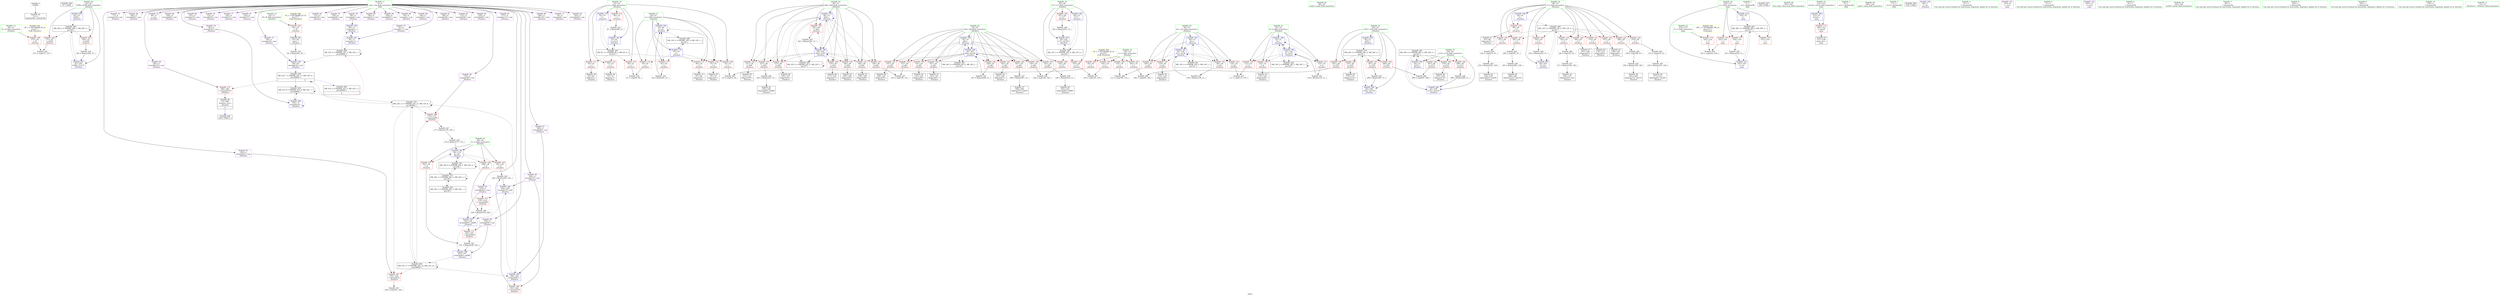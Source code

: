 digraph "SVFG" {
	label="SVFG";

	Node0x565051ecd040 [shape=record,color=grey,label="{NodeID: 0\nNullPtr}"];
	Node0x565051ecd040 -> Node0x565051ef0d70[style=solid];
	Node0x565051f28b90 [shape=record,color=black,label="{NodeID: 346\n47 = PHI()\n}"];
	Node0x565051f01f10 [shape=record,color=grey,label="{NodeID: 263\n273 = cmp(271, 272, )\n}"];
	Node0x565051efa380 [shape=record,color=blue,label="{NodeID: 180\n69\<--71\narrayidx6\<--\n_Z5solvev\n}"];
	Node0x565051efa380 -> Node0x565051efa450[style=dashed];
	Node0x565051ef18d0 [shape=record,color=purple,label="{NodeID: 97\n277\<--4\narrayidx117\<--cup\n_Z5solvev\n}"];
	Node0x565051ed0b60 [shape=record,color=green,label="{NodeID: 14\n18\<--19\nL\<--L_field_insensitive\n_Z5solvev\n}"];
	Node0x565051ed0b60 -> Node0x565051ef1e80[style=solid];
	Node0x565051ed0b60 -> Node0x565051ef1f50[style=solid];
	Node0x565051ed0b60 -> Node0x565051ef2020[style=solid];
	Node0x565051ed0b60 -> Node0x565051ef20f0[style=solid];
	Node0x565051ef50c0 [shape=record,color=blue,label="{NodeID: 194\n38\<--178\nd\<--div\n_Z5solvev\n}"];
	Node0x565051ef50c0 -> Node0x565051ef8f30[style=dashed];
	Node0x565051ef50c0 -> Node0x565051ef9000[style=dashed];
	Node0x565051ef50c0 -> Node0x565051ef90d0[style=dashed];
	Node0x565051ef50c0 -> Node0x565051f14da0[style=dashed];
	Node0x565051ef2430 [shape=record,color=red,label="{NodeID: 111\n63\<--22\n\<--i\n_Z5solvev\n}"];
	Node0x565051ef2430 -> Node0x565051ef0e40[style=solid];
	Node0x565051ef07c0 [shape=record,color=green,label="{NodeID: 28\n48\<--49\nscanf\<--scanf_field_insensitive\n}"];
	Node0x565051f12fa0 [shape=record,color=black,label="{NodeID: 291\nMR_16V_2 = PHI(MR_16V_4, MR_16V_1, )\npts\{31 \}\n}"];
	Node0x565051f12fa0 -> Node0x565051efa930[style=dashed];
	Node0x565051ef5c20 [shape=record,color=blue,label="{NodeID: 208\n40\<--298\ni105\<--inc130\n_Z5solvev\n}"];
	Node0x565051ef5c20 -> Node0x565051f0c2a0[style=dashed];
	Node0x565051ef76d0 [shape=record,color=red,label="{NodeID: 125\n231\<--26\n\<--f\n_Z5solvev\n}"];
	Node0x565051ef76d0 -> Node0x565051f02090[style=solid];
	Node0x565051ef1320 [shape=record,color=black,label="{NodeID: 42\n120\<--119\nidxprom28\<--\n_Z5solvev\n}"];
	Node0x565051f17bc0 [shape=record,color=yellow,style=double,label="{NodeID: 305\n36V_1 = ENCHI(MR_36V_0)\npts\{315 \}\nFun[main]}"];
	Node0x565051f17bc0 -> Node0x565051ef9ea0[style=dashed];
	Node0x565051ef8230 [shape=record,color=red,label="{NodeID: 139\n151\<--34\n\<--j40\n_Z5solvev\n}"];
	Node0x565051ef8230 -> Node0x565051f02510[style=solid];
	Node0x565051ef2ea0 [shape=record,color=black,label="{NodeID: 56\n201\<--200\nidxprom73\<--lnot72\n_Z5solvev\n}"];
	Node0x565051efe680 [shape=record,color=grey,label="{NodeID: 236\n178 = Binary(177, 179, )\n}"];
	Node0x565051efe680 -> Node0x565051ef50c0[style=solid];
	Node0x565051ef8d90 [shape=record,color=red,label="{NodeID: 153\n227\<--36\n\<--k44\n_Z5solvev\n}"];
	Node0x565051ef8d90 -> Node0x565051ef69f0[style=solid];
	Node0x565051ef3a00 [shape=record,color=purple,label="{NodeID: 70\n69\<--4\narrayidx6\<--cup\n_Z5solvev\n}"];
	Node0x565051ef3a00 -> Node0x565051efa380[style=solid];
	Node0x565051f00b90 [shape=record,color=grey,label="{NodeID: 250\n216 = Binary(215, 128, )\n}"];
	Node0x565051f00b90 -> Node0x565051ef3110[style=solid];
	Node0x565051ef98f0 [shape=record,color=red,label="{NodeID: 167\n163\<--162\n\<--arrayidx53\n_Z5solvev\n}"];
	Node0x565051ef98f0 -> Node0x565051f01010[style=solid];
	Node0x565051ef4560 [shape=record,color=purple,label="{NodeID: 84\n175\<--4\narrayidx60\<--cup\n_Z5solvev\n}"];
	Node0x565051ef4560 -> Node0x565051ef99c0[style=solid];
	Node0x565051ecd500 [shape=record,color=green,label="{NodeID: 1\n7\<--1\n.str\<--dummyObj\nGlob }"];
	Node0x565051f28c90 [shape=record,color=black,label="{NodeID: 347\n320 = PHI()\n}"];
	Node0x565051f02090 [shape=record,color=grey,label="{NodeID: 264\n232 = cmp(231, 91, )\n}"];
	Node0x565051f02090 -> Node0x565051ef66f0[style=solid];
	Node0x565051efa450 [shape=record,color=blue,label="{NodeID: 181\n78\<--71\narrayidx11\<--\n_Z5solvev\n}"];
	Node0x565051efa450 -> Node0x565051efa380[style=dashed];
	Node0x565051efa450 -> Node0x565051f120a0[style=dashed];
	Node0x565051ef19a0 [shape=record,color=purple,label="{NodeID: 98\n280\<--4\narrayidx119\<--cup\n_Z5solvev\n}"];
	Node0x565051ed0dc0 [shape=record,color=green,label="{NodeID: 15\n20\<--21\nN\<--N_field_insensitive\n_Z5solvev\n}"];
	Node0x565051ed0dc0 -> Node0x565051ef21c0[style=solid];
	Node0x565051ef5190 [shape=record,color=blue,label="{NodeID: 195\n189\<--165\narrayidx66\<--\n_Z5solvev\n}"];
	Node0x565051ef5190 -> Node0x565051ef9a90[style=dashed];
	Node0x565051ef5190 -> Node0x565051ef5260[style=dashed];
	Node0x565051ef2500 [shape=record,color=red,label="{NodeID: 112\n72\<--22\n\<--i\n_Z5solvev\n}"];
	Node0x565051ef2500 -> Node0x565051ef0fe0[style=solid];
	Node0x565051ef0890 [shape=record,color=green,label="{NodeID: 29\n302\<--303\nllvm.trap\<--llvm.trap_field_insensitive\n}"];
	Node0x565051f134a0 [shape=record,color=black,label="{NodeID: 292\nMR_18V_2 = PHI(MR_18V_3, MR_18V_1, )\npts\{33 \}\n}"];
	Node0x565051f134a0 -> Node0x565051efaa00[style=dashed];
	Node0x565051f134a0 -> Node0x565051f134a0[style=dashed];
	Node0x565051ef5cf0 [shape=record,color=blue,label="{NodeID: 209\n312\<--91\nretval\<--\nmain\n}"];
	Node0x565051ef5cf0 -> Node0x565051ef9dd0[style=dashed];
	Node0x565051ef77a0 [shape=record,color=red,label="{NodeID: 126\n254\<--26\n\<--f\n_Z5solvev\n}"];
	Node0x565051ef77a0 -> Node0x565051f00a10[style=solid];
	Node0x565051ef13f0 [shape=record,color=black,label="{NodeID: 43\n123\<--122\nidxprom30\<--\n_Z5solvev\n}"];
	Node0x565051ef8300 [shape=record,color=red,label="{NodeID: 140\n154\<--34\n\<--j40\n_Z5solvev\n}"];
	Node0x565051ef8300 -> Node0x565051ef1590[style=solid];
	Node0x565051ef2f70 [shape=record,color=black,label="{NodeID: 57\n209\<--208\nidxprom76\<--add75\n_Z5solvev\n}"];
	Node0x565051ef5f70 [shape=record,color=grey,label="{NodeID: 237\n139 = Binary(138, 51, )\n}"];
	Node0x565051ef5f70 -> Node0x565051efac70[style=solid];
	Node0x565051ef8e60 [shape=record,color=red,label="{NodeID: 154\n241\<--36\n\<--k44\n_Z5solvev\n}"];
	Node0x565051ef8e60 -> Node0x565051ef6870[style=solid];
	Node0x565051ef3ad0 [shape=record,color=purple,label="{NodeID: 71\n74\<--4\narrayidx8\<--cup\n_Z5solvev\n}"];
	Node0x565051f00d10 [shape=record,color=grey,label="{NodeID: 251\n127 = Binary(126, 128, )\n}"];
	Node0x565051f00d10 -> Node0x565051ef14c0[style=solid];
	Node0x565051ef99c0 [shape=record,color=red,label="{NodeID: 168\n176\<--175\n\<--arrayidx60\n_Z5solvev\n}"];
	Node0x565051ef99c0 -> Node0x565051ef6e70[style=solid];
	Node0x565051ef4630 [shape=record,color=purple,label="{NodeID: 85\n183\<--4\narrayidx62\<--cup\n_Z5solvev\n}"];
	Node0x565051ed19e0 [shape=record,color=green,label="{NodeID: 2\n9\<--1\n.str.1\<--dummyObj\nGlob }"];
	Node0x565051f28d90 [shape=record,color=black,label="{NodeID: 348\n328 = PHI(15, )\n}"];
	Node0x565051f02210 [shape=record,color=grey,label="{NodeID: 265\n215 = cmp(214, 91, )\n}"];
	Node0x565051f02210 -> Node0x565051f00b90[style=solid];
	Node0x565051efa520 [shape=record,color=blue,label="{NodeID: 182\n24\<--82\nj\<--inc\n_Z5solvev\n}"];
	Node0x565051efa520 -> Node0x565051ef26a0[style=dashed];
	Node0x565051efa520 -> Node0x565051ef2770[style=dashed];
	Node0x565051efa520 -> Node0x565051ef6f80[style=dashed];
	Node0x565051efa520 -> Node0x565051ef7050[style=dashed];
	Node0x565051efa520 -> Node0x565051efa520[style=dashed];
	Node0x565051efa520 -> Node0x565051f116a0[style=dashed];
	Node0x565051ef1a70 [shape=record,color=purple,label="{NodeID: 99\n285\<--4\narrayidx123\<--cup\n_Z5solvev\n}"];
	Node0x565051ef1a70 -> Node0x565051ef9d00[style=solid];
	Node0x565051ed0e90 [shape=record,color=green,label="{NodeID: 16\n22\<--23\ni\<--i_field_insensitive\n_Z5solvev\n}"];
	Node0x565051ed0e90 -> Node0x565051ef2290[style=solid];
	Node0x565051ed0e90 -> Node0x565051ef2360[style=solid];
	Node0x565051ed0e90 -> Node0x565051ef2430[style=solid];
	Node0x565051ed0e90 -> Node0x565051ef2500[style=solid];
	Node0x565051ed0e90 -> Node0x565051ef25d0[style=solid];
	Node0x565051ed0e90 -> Node0x565051efa1e0[style=solid];
	Node0x565051ed0e90 -> Node0x565051efa5f0[style=solid];
	Node0x565051ef5260 [shape=record,color=blue,label="{NodeID: 196\n202\<--204\narrayidx74\<--add\n_Z5solvev\n}"];
	Node0x565051ef5260 -> Node0x565051ef9b60[style=dashed];
	Node0x565051ef5260 -> Node0x565051ef5330[style=dashed];
	Node0x565051ef25d0 [shape=record,color=red,label="{NodeID: 113\n86\<--22\n\<--i\n_Z5solvev\n}"];
	Node0x565051ef25d0 -> Node0x565051efdf00[style=solid];
	Node0x565051ef0960 [shape=record,color=green,label="{NodeID: 30\n309\<--310\nmain\<--main_field_insensitive\n}"];
	Node0x565051f139a0 [shape=record,color=black,label="{NodeID: 293\nMR_20V_2 = PHI(MR_20V_4, MR_20V_1, )\npts\{35 \}\n}"];
	Node0x565051f139a0 -> Node0x565051ef4f20[style=dashed];
	Node0x565051ef5dc0 [shape=record,color=blue,label="{NodeID: 210\n316\<--51\ni\<--\nmain\n}"];
	Node0x565051ef5dc0 -> Node0x565051f15ca0[style=dashed];
	Node0x565051ef7870 [shape=record,color=red,label="{NodeID: 127\n281\<--26\n\<--f\n_Z5solvev\n}"];
	Node0x565051ef7870 -> Node0x565051f01d90[style=solid];
	Node0x565051ef14c0 [shape=record,color=black,label="{NodeID: 44\n129\<--127\nidxprom32\<--lnot\n_Z5solvev\n}"];
	Node0x565051ef83d0 [shape=record,color=red,label="{NodeID: 141\n167\<--34\n\<--j40\n_Z5solvev\n}"];
	Node0x565051ef83d0 -> Node0x565051ef2820[style=solid];
	Node0x565051ef3040 [shape=record,color=black,label="{NodeID: 58\n212\<--211\nidxprom78\<--\n_Z5solvev\n}"];
	Node0x565051ef60f0 [shape=record,color=grey,label="{NodeID: 238\n224 = Binary(223, 51, )\n}"];
	Node0x565051ef60f0 -> Node0x565051ef31e0[style=solid];
	Node0x565051ef8f30 [shape=record,color=red,label="{NodeID: 155\n191\<--38\n\<--d\n_Z5solvev\n}"];
	Node0x565051ef8f30 -> Node0x565051efdc00[style=solid];
	Node0x565051ef3ba0 [shape=record,color=purple,label="{NodeID: 72\n77\<--4\narrayidx10\<--cup\n_Z5solvev\n}"];
	Node0x565051f00e90 [shape=record,color=grey,label="{NodeID: 252\n134 = Binary(133, 51, )\n}"];
	Node0x565051f00e90 -> Node0x565051efaba0[style=solid];
	Node0x565051ef9a90 [shape=record,color=red,label="{NodeID: 169\n203\<--202\n\<--arrayidx74\n_Z5solvev\n}"];
	Node0x565051ef9a90 -> Node0x565051efdc00[style=solid];
	Node0x565051ef4700 [shape=record,color=purple,label="{NodeID: 86\n186\<--4\narrayidx64\<--cup\n_Z5solvev\n}"];
	Node0x565051ed1a70 [shape=record,color=green,label="{NodeID: 3\n11\<--1\n.str.2\<--dummyObj\nGlob }"];
	Node0x565051f293d0 [shape=record,color=black,label="{NodeID: 349\n330 = PHI()\n}"];
	Node0x565051f02390 [shape=record,color=grey,label="{NodeID: 266\n263 = cmp(261, 262, )\n}"];
	Node0x565051efa5f0 [shape=record,color=blue,label="{NodeID: 183\n22\<--87\ni\<--inc13\n_Z5solvev\n}"];
	Node0x565051efa5f0 -> Node0x565051f11ba0[style=dashed];
	Node0x565051ef1b40 [shape=record,color=purple,label="{NodeID: 100\n46\<--7\n\<--.str\n_Z5solvev\n}"];
	Node0x565051ed0f60 [shape=record,color=green,label="{NodeID: 17\n24\<--25\nj\<--j_field_insensitive\n_Z5solvev\n}"];
	Node0x565051ed0f60 -> Node0x565051ef26a0[style=solid];
	Node0x565051ed0f60 -> Node0x565051ef2770[style=solid];
	Node0x565051ed0f60 -> Node0x565051ef6f80[style=solid];
	Node0x565051ed0f60 -> Node0x565051ef7050[style=solid];
	Node0x565051ed0f60 -> Node0x565051efa2b0[style=solid];
	Node0x565051ed0f60 -> Node0x565051efa520[style=solid];
	Node0x565051f0f4a0 [shape=record,color=black,label="{NodeID: 280\nMR_28V_4 = PHI(MR_28V_5, MR_28V_3, )\npts\{43 \}\n}"];
	Node0x565051f0f4a0 -> Node0x565051ef94e0[style=dashed];
	Node0x565051f0f4a0 -> Node0x565051ef95b0[style=dashed];
	Node0x565051f0f4a0 -> Node0x565051ef5b50[style=dashed];
	Node0x565051f0f4a0 -> Node0x565051f0f4a0[style=dashed];
	Node0x565051ef5330 [shape=record,color=blue,label="{NodeID: 197\n218\<--220\narrayidx83\<--add84\n_Z5solvev\n}"];
	Node0x565051ef5330 -> Node0x565051ef9c30[style=dashed];
	Node0x565051ef5330 -> Node0x565051ef5400[style=dashed];
	Node0x565051ef26a0 [shape=record,color=red,label="{NodeID: 114\n59\<--24\n\<--j\n_Z5solvev\n}"];
	Node0x565051ef26a0 -> Node0x565051f01790[style=solid];
	Node0x565051ef0a30 [shape=record,color=green,label="{NodeID: 31\n312\<--313\nretval\<--retval_field_insensitive\nmain\n}"];
	Node0x565051ef0a30 -> Node0x565051ef9dd0[style=solid];
	Node0x565051ef0a30 -> Node0x565051ef5cf0[style=solid];
	Node0x565051f13ea0 [shape=record,color=black,label="{NodeID: 294\nMR_22V_2 = PHI(MR_22V_3, MR_22V_1, )\npts\{37 \}\n}"];
	Node0x565051f13ea0 -> Node0x565051ef4ff0[style=dashed];
	Node0x565051f13ea0 -> Node0x565051f13ea0[style=dashed];
	Node0x565051ef5e90 [shape=record,color=blue,label="{NodeID: 211\n316\<--335\ni\<--inc\nmain\n}"];
	Node0x565051ef5e90 -> Node0x565051f15ca0[style=dashed];
	Node0x565051ef7940 [shape=record,color=red,label="{NodeID: 128\n103\<--28\n\<--i17\n_Z5solvev\n}"];
	Node0x565051ef7940 -> Node0x565051f01610[style=solid];
	Node0x565051ef1590 [shape=record,color=black,label="{NodeID: 45\n155\<--154\nidxprom48\<--\n_Z5solvev\n}"];
	Node0x565051f17e60 [shape=record,color=yellow,style=double,label="{NodeID: 308\n2V_1 = ENCHI(MR_2V_0)\npts\{17 \}\nFun[_Z5solvev]}"];
	Node0x565051f17e60 -> Node0x565051ef1db0[style=dashed];
	Node0x565051ef84a0 [shape=record,color=red,label="{NodeID: 142\n181\<--34\n\<--j40\n_Z5solvev\n}"];
	Node0x565051ef84a0 -> Node0x565051ef2a90[style=solid];
	Node0x565051ef3110 [shape=record,color=black,label="{NodeID: 59\n217\<--216\nidxprom82\<--lnot81\n_Z5solvev\n}"];
	Node0x565051ef6270 [shape=record,color=grey,label="{NodeID: 239\n293 = Binary(292, 51, )\n}"];
	Node0x565051ef6270 -> Node0x565051ef5b50[style=solid];
	Node0x565051ef9000 [shape=record,color=red,label="{NodeID: 156\n206\<--38\n\<--d\n_Z5solvev\n}"];
	Node0x565051ef9000 -> Node0x565051f00890[style=solid];
	Node0x565051ef3c70 [shape=record,color=purple,label="{NodeID: 73\n78\<--4\narrayidx11\<--cup\n_Z5solvev\n}"];
	Node0x565051ef3c70 -> Node0x565051efa450[style=solid];
	Node0x565051f01010 [shape=record,color=grey,label="{NodeID: 253\n164 = cmp(163, 165, )\n}"];
	Node0x565051ef9b60 [shape=record,color=red,label="{NodeID: 170\n219\<--218\n\<--arrayidx83\n_Z5solvev\n}"];
	Node0x565051ef9b60 -> Node0x565051f00890[style=solid];
	Node0x565051ef47d0 [shape=record,color=purple,label="{NodeID: 87\n189\<--4\narrayidx66\<--cup\n_Z5solvev\n}"];
	Node0x565051ef47d0 -> Node0x565051ef5190[style=solid];
	Node0x565051ecfb10 [shape=record,color=green,label="{NodeID: 4\n51\<--1\n\<--dummyObj\nCan only get source location for instruction, argument, global var or function.}"];
	Node0x565051f02510 [shape=record,color=grey,label="{NodeID: 267\n152 = cmp(150, 151, )\n}"];
	Node0x565051efa6c0 [shape=record,color=blue,label="{NodeID: 184\n26\<--91\nf\<--\n_Z5solvev\n}"];
	Node0x565051efa6c0 -> Node0x565051ef7120[style=dashed];
	Node0x565051efa6c0 -> Node0x565051f125a0[style=dashed];
	Node0x565051ef1c10 [shape=record,color=purple,label="{NodeID: 101\n319\<--9\n\<--.str.1\nmain\n}"];
	Node0x565051ed1030 [shape=record,color=green,label="{NodeID: 18\n26\<--27\nf\<--f_field_insensitive\n_Z5solvev\n}"];
	Node0x565051ed1030 -> Node0x565051ef7120[style=solid];
	Node0x565051ed1030 -> Node0x565051ef71f0[style=solid];
	Node0x565051ed1030 -> Node0x565051ef72c0[style=solid];
	Node0x565051ed1030 -> Node0x565051ef7390[style=solid];
	Node0x565051ed1030 -> Node0x565051ef7460[style=solid];
	Node0x565051ed1030 -> Node0x565051ef7530[style=solid];
	Node0x565051ed1030 -> Node0x565051ef7600[style=solid];
	Node0x565051ed1030 -> Node0x565051ef76d0[style=solid];
	Node0x565051ed1030 -> Node0x565051ef77a0[style=solid];
	Node0x565051ed1030 -> Node0x565051ef7870[style=solid];
	Node0x565051ed1030 -> Node0x565051efa6c0[style=solid];
	Node0x565051ed1030 -> Node0x565051ef5740[style=solid];
	Node0x565051f0f9a0 [shape=record,color=black,label="{NodeID: 281\nMR_30V_4 = PHI(MR_30V_5, MR_30V_3, )\npts\{45 \}\n}"];
	Node0x565051f0f9a0 -> Node0x565051ef9680[style=dashed];
	Node0x565051f0f9a0 -> Node0x565051ef9750[style=dashed];
	Node0x565051f0f9a0 -> Node0x565051ef9820[style=dashed];
	Node0x565051f0f9a0 -> Node0x565051ef59b0[style=dashed];
	Node0x565051f0f9a0 -> Node0x565051ef5a80[style=dashed];
	Node0x565051ef5400 [shape=record,color=blue,label="{NodeID: 198\n235\<--237\narrayidx94\<--add95\n_Z5solvev\n}"];
	Node0x565051ef5400 -> Node0x565051f152a0[style=dashed];
	Node0x565051ef2770 [shape=record,color=red,label="{NodeID: 115\n66\<--24\n\<--j\n_Z5solvev\n}"];
	Node0x565051ef2770 -> Node0x565051ef0f10[style=solid];
	Node0x565051ef0b00 [shape=record,color=green,label="{NodeID: 32\n314\<--315\nT\<--T_field_insensitive\nmain\n}"];
	Node0x565051ef0b00 -> Node0x565051ef9ea0[style=solid];
	Node0x565051f143a0 [shape=record,color=black,label="{NodeID: 295\nMR_24V_2 = PHI(MR_24V_3, MR_24V_1, )\npts\{39 \}\n}"];
	Node0x565051f143a0 -> Node0x565051f0dba0[style=dashed];
	Node0x565051ef7a10 [shape=record,color=red,label="{NodeID: 129\n145\<--28\n\<--i17\n_Z5solvev\n}"];
	Node0x565051ef7a10 -> Node0x565051f01190[style=solid];
	Node0x565051ef1660 [shape=record,color=black,label="{NodeID: 46\n158\<--157\nidxprom50\<--\n_Z5solvev\n}"];
	Node0x565051f17f70 [shape=record,color=yellow,style=double,label="{NodeID: 309\n4V_1 = ENCHI(MR_4V_0)\npts\{19 \}\nFun[_Z5solvev]}"];
	Node0x565051f17f70 -> Node0x565051ef1e80[style=dashed];
	Node0x565051f17f70 -> Node0x565051ef1f50[style=dashed];
	Node0x565051f17f70 -> Node0x565051ef2020[style=dashed];
	Node0x565051f17f70 -> Node0x565051ef20f0[style=dashed];
	Node0x565051ef8570 [shape=record,color=red,label="{NodeID: 143\n192\<--34\n\<--j40\n_Z5solvev\n}"];
	Node0x565051ef8570 -> Node0x565051ef2d00[style=solid];
	Node0x565051ef31e0 [shape=record,color=black,label="{NodeID: 60\n225\<--224\nidxprom86\<--add85\n_Z5solvev\n}"];
	Node0x565051ef63f0 [shape=record,color=grey,label="{NodeID: 240\n283 = Binary(282, 128, )\n}"];
	Node0x565051ef63f0 -> Node0x565051ef35f0[style=solid];
	Node0x565051ef90d0 [shape=record,color=red,label="{NodeID: 157\n222\<--38\n\<--d\n_Z5solvev\n}"];
	Node0x565051ef90d0 -> Node0x565051ef6570[style=solid];
	Node0x565051ef3d40 [shape=record,color=purple,label="{NodeID: 74\n98\<--4\n\<--cup\n_Z5solvev\n}"];
	Node0x565051f01190 [shape=record,color=grey,label="{NodeID: 254\n146 = cmp(144, 145, )\n}"];
	Node0x565051ef9c30 [shape=record,color=red,label="{NodeID: 171\n236\<--235\n\<--arrayidx94\n_Z5solvev\n}"];
	Node0x565051ef9c30 -> Node0x565051ef6570[style=solid];
	Node0x565051ef48a0 [shape=record,color=purple,label="{NodeID: 88\n194\<--4\narrayidx68\<--cup\n_Z5solvev\n}"];
	Node0x565051ecfba0 [shape=record,color=green,label="{NodeID: 5\n71\<--1\n\<--dummyObj\nCan only get source location for instruction, argument, global var or function.}"];
	Node0x565051f02690 [shape=record,color=grey,label="{NodeID: 268\n126 = cmp(125, 91, )\n}"];
	Node0x565051f02690 -> Node0x565051f00d10[style=solid];
	Node0x565051efa790 [shape=record,color=blue,label="{NodeID: 185\n99\<--94\narrayidx16\<--mul\n_Z5solvev\n}"];
	Node0x565051efa790 -> Node0x565051f148a0[style=dashed];
	Node0x565051ef1ce0 [shape=record,color=purple,label="{NodeID: 102\n329\<--11\n\<--.str.2\nmain\n}"];
	Node0x565051ef0230 [shape=record,color=green,label="{NodeID: 19\n28\<--29\ni17\<--i17_field_insensitive\n_Z5solvev\n}"];
	Node0x565051ef0230 -> Node0x565051ef7940[style=solid];
	Node0x565051ef0230 -> Node0x565051ef7a10[style=solid];
	Node0x565051ef0230 -> Node0x565051ef7ae0[style=solid];
	Node0x565051ef0230 -> Node0x565051efa860[style=solid];
	Node0x565051ef0230 -> Node0x565051ef5670[style=solid];
	Node0x565051ef54d0 [shape=record,color=blue,label="{NodeID: 199\n36\<--242\nk44\<--inc97\n_Z5solvev\n}"];
	Node0x565051ef54d0 -> Node0x565051ef88b0[style=dashed];
	Node0x565051ef54d0 -> Node0x565051ef8980[style=dashed];
	Node0x565051ef54d0 -> Node0x565051ef8a50[style=dashed];
	Node0x565051ef54d0 -> Node0x565051ef8b20[style=dashed];
	Node0x565051ef54d0 -> Node0x565051ef8bf0[style=dashed];
	Node0x565051ef54d0 -> Node0x565051ef8cc0[style=dashed];
	Node0x565051ef54d0 -> Node0x565051ef8d90[style=dashed];
	Node0x565051ef54d0 -> Node0x565051ef8e60[style=dashed];
	Node0x565051ef54d0 -> Node0x565051ef4ff0[style=dashed];
	Node0x565051ef54d0 -> Node0x565051ef54d0[style=dashed];
	Node0x565051ef54d0 -> Node0x565051f13ea0[style=dashed];
	Node0x565051ef6f80 [shape=record,color=red,label="{NodeID: 116\n75\<--24\n\<--j\n_Z5solvev\n}"];
	Node0x565051ef6f80 -> Node0x565051ef10b0[style=solid];
	Node0x565051ef0bd0 [shape=record,color=green,label="{NodeID: 33\n316\<--317\ni\<--i_field_insensitive\nmain\n}"];
	Node0x565051ef0bd0 -> Node0x565051ef9f70[style=solid];
	Node0x565051ef0bd0 -> Node0x565051efa040[style=solid];
	Node0x565051ef0bd0 -> Node0x565051efa110[style=solid];
	Node0x565051ef0bd0 -> Node0x565051ef5dc0[style=solid];
	Node0x565051ef0bd0 -> Node0x565051ef5e90[style=solid];
	Node0x565051f148a0 [shape=record,color=black,label="{NodeID: 296\nMR_32V_7 = PHI(MR_32V_11, MR_32V_6, )\npts\{60000 \}\n|{|<s2>4}}"];
	Node0x565051f148a0 -> Node0x565051ef9d00[style=dashed];
	Node0x565051f148a0 -> Node0x565051f16ba0[style=dashed];
	Node0x565051f148a0:s2 -> Node0x565051f157a0[style=dashed,color=blue];
	Node0x565051ef7ae0 [shape=record,color=red,label="{NodeID: 130\n251\<--28\n\<--i17\n_Z5solvev\n}"];
	Node0x565051ef7ae0 -> Node0x565051ef6cf0[style=solid];
	Node0x565051ef1730 [shape=record,color=black,label="{NodeID: 47\n161\<--160\nidxprom52\<--\n_Z5solvev\n}"];
	Node0x565051f18050 [shape=record,color=yellow,style=double,label="{NodeID: 310\n6V_1 = ENCHI(MR_6V_0)\npts\{21 \}\nFun[_Z5solvev]}"];
	Node0x565051f18050 -> Node0x565051ef21c0[style=dashed];
	Node0x565051efd900 [shape=record,color=grey,label="{NodeID: 227\n208 = Binary(207, 51, )\n}"];
	Node0x565051efd900 -> Node0x565051ef2f70[style=solid];
	Node0x565051ef8640 [shape=record,color=red,label="{NodeID: 144\n207\<--34\n\<--j40\n_Z5solvev\n}"];
	Node0x565051ef8640 -> Node0x565051efd900[style=solid];
	Node0x565051ef32b0 [shape=record,color=black,label="{NodeID: 61\n229\<--228\nidxprom89\<--add88\n_Z5solvev\n}"];
	Node0x565051ef6570 [shape=record,color=grey,label="{NodeID: 241\n237 = Binary(236, 222, )\n}"];
	Node0x565051ef6570 -> Node0x565051ef5400[style=solid];
	Node0x565051ef91a0 [shape=record,color=red,label="{NodeID: 158\n261\<--40\n\<--i105\n_Z5solvev\n}"];
	Node0x565051ef91a0 -> Node0x565051f02390[style=solid];
	Node0x565051ef3e10 [shape=record,color=purple,label="{NodeID: 75\n99\<--4\narrayidx16\<--cup\n_Z5solvev\n}"];
	Node0x565051ef3e10 -> Node0x565051efa790[style=solid];
	Node0x565051f01310 [shape=record,color=grey,label="{NodeID: 255\n117 = cmp(115, 116, )\n}"];
	Node0x565051ef9d00 [shape=record,color=red,label="{NodeID: 172\n286\<--285\n\<--arrayidx123\n_Z5solvev\n}"];
	Node0x565051ef9d00 -> Node0x565051ef36c0[style=solid];
	Node0x565051ef4970 [shape=record,color=purple,label="{NodeID: 89\n197\<--4\narrayidx70\<--cup\n_Z5solvev\n}"];
	Node0x565051ecfc30 [shape=record,color=green,label="{NodeID: 6\n91\<--1\n\<--dummyObj\nCan only get source location for instruction, argument, global var or function.}"];
	Node0x565051f02810 [shape=record,color=grey,label="{NodeID: 269\n269 = cmp(267, 268, )\n}"];
	Node0x565051efa860 [shape=record,color=blue,label="{NodeID: 186\n28\<--51\ni17\<--\n_Z5solvev\n}"];
	Node0x565051efa860 -> Node0x565051f12aa0[style=dashed];
	Node0x565051ef1db0 [shape=record,color=red,label="{NodeID: 103\n92\<--16\n\<--B\n_Z5solvev\n}"];
	Node0x565051ef1db0 -> Node0x565051ef1180[style=solid];
	Node0x565051ef02c0 [shape=record,color=green,label="{NodeID: 20\n30\<--31\nj21\<--j21_field_insensitive\n_Z5solvev\n}"];
	Node0x565051ef02c0 -> Node0x565051ef7bb0[style=solid];
	Node0x565051ef02c0 -> Node0x565051ef7c80[style=solid];
	Node0x565051ef02c0 -> Node0x565051ef7d50[style=solid];
	Node0x565051ef02c0 -> Node0x565051ef7e20[style=solid];
	Node0x565051ef02c0 -> Node0x565051efa930[style=solid];
	Node0x565051ef02c0 -> Node0x565051efac70[style=solid];
	Node0x565051ef55a0 [shape=record,color=blue,label="{NodeID: 200\n34\<--247\nj40\<--inc100\n_Z5solvev\n}"];
	Node0x565051ef55a0 -> Node0x565051ef8160[style=dashed];
	Node0x565051ef55a0 -> Node0x565051ef8230[style=dashed];
	Node0x565051ef55a0 -> Node0x565051ef8300[style=dashed];
	Node0x565051ef55a0 -> Node0x565051ef83d0[style=dashed];
	Node0x565051ef55a0 -> Node0x565051ef84a0[style=dashed];
	Node0x565051ef55a0 -> Node0x565051ef8570[style=dashed];
	Node0x565051ef55a0 -> Node0x565051ef8640[style=dashed];
	Node0x565051ef55a0 -> Node0x565051ef8710[style=dashed];
	Node0x565051ef55a0 -> Node0x565051ef87e0[style=dashed];
	Node0x565051ef55a0 -> Node0x565051ef55a0[style=dashed];
	Node0x565051ef55a0 -> Node0x565051f139a0[style=dashed];
	Node0x565051ef7050 [shape=record,color=red,label="{NodeID: 117\n81\<--24\n\<--j\n_Z5solvev\n}"];
	Node0x565051ef7050 -> Node0x565051efdd80[style=solid];
	Node0x565051ef0ca0 [shape=record,color=green,label="{NodeID: 34\n331\<--332\nprintf\<--printf_field_insensitive\n}"];
	Node0x565051f14da0 [shape=record,color=black,label="{NodeID: 297\nMR_24V_6 = PHI(MR_24V_5, MR_24V_4, )\npts\{39 \}\n}"];
	Node0x565051f14da0 -> Node0x565051ef50c0[style=dashed];
	Node0x565051f14da0 -> Node0x565051f0dba0[style=dashed];
	Node0x565051f14da0 -> Node0x565051f14da0[style=dashed];
	Node0x565051ef7bb0 [shape=record,color=red,label="{NodeID: 131\n109\<--30\n\<--j21\n_Z5solvev\n}"];
	Node0x565051ef7bb0 -> Node0x565051f01a90[style=solid];
	Node0x565051ef2820 [shape=record,color=black,label="{NodeID: 48\n168\<--167\nidxprom55\<--\n_Z5solvev\n}"];
	Node0x565051efda80 [shape=record,color=grey,label="{NodeID: 228\n290 = Binary(289, 51, )\n}"];
	Node0x565051efda80 -> Node0x565051ef5a80[style=solid];
	Node0x565051ef8710 [shape=record,color=red,label="{NodeID: 145\n223\<--34\n\<--j40\n_Z5solvev\n}"];
	Node0x565051ef8710 -> Node0x565051ef60f0[style=solid];
	Node0x565051ef3380 [shape=record,color=black,label="{NodeID: 62\n234\<--233\nidxprom93\<--lnot92\n_Z5solvev\n}"];
	Node0x565051ef66f0 [shape=record,color=grey,label="{NodeID: 242\n233 = Binary(232, 128, )\n}"];
	Node0x565051ef66f0 -> Node0x565051ef3380[style=solid];
	Node0x565051ef9270 [shape=record,color=red,label="{NodeID: 159\n268\<--40\n\<--i105\n_Z5solvev\n}"];
	Node0x565051ef9270 -> Node0x565051f02810[style=solid];
	Node0x565051ef3ee0 [shape=record,color=purple,label="{NodeID: 76\n121\<--4\narrayidx29\<--cup\n_Z5solvev\n}"];
	Node0x565051f01490 [shape=record,color=grey,label="{NodeID: 256\n325 = cmp(323, 324, )\n}"];
	Node0x565051ef9dd0 [shape=record,color=red,label="{NodeID: 173\n338\<--312\n\<--retval\nmain\n}"];
	Node0x565051ef9dd0 -> Node0x565051ef3790[style=solid];
	Node0x565051ef4a40 [shape=record,color=purple,label="{NodeID: 90\n202\<--4\narrayidx74\<--cup\n_Z5solvev\n}"];
	Node0x565051ef4a40 -> Node0x565051ef9a90[style=solid];
	Node0x565051ef4a40 -> Node0x565051ef5260[style=solid];
	Node0x565051ecfcc0 [shape=record,color=green,label="{NodeID: 7\n95\<--1\n\<--dummyObj\nCan only get source location for instruction, argument, global var or function.}"];
	Node0x565051f0c2a0 [shape=record,color=black,label="{NodeID: 270\nMR_26V_3 = PHI(MR_26V_4, MR_26V_2, )\npts\{41 \}\n}"];
	Node0x565051f0c2a0 -> Node0x565051ef91a0[style=dashed];
	Node0x565051f0c2a0 -> Node0x565051ef9270[style=dashed];
	Node0x565051f0c2a0 -> Node0x565051ef9340[style=dashed];
	Node0x565051f0c2a0 -> Node0x565051ef9410[style=dashed];
	Node0x565051f0c2a0 -> Node0x565051ef5c20[style=dashed];
	Node0x565051efa930 [shape=record,color=blue,label="{NodeID: 187\n30\<--51\nj21\<--\n_Z5solvev\n}"];
	Node0x565051efa930 -> Node0x565051ef7bb0[style=dashed];
	Node0x565051efa930 -> Node0x565051ef7c80[style=dashed];
	Node0x565051efa930 -> Node0x565051ef7d50[style=dashed];
	Node0x565051efa930 -> Node0x565051ef7e20[style=dashed];
	Node0x565051efa930 -> Node0x565051efac70[style=dashed];
	Node0x565051efa930 -> Node0x565051f12fa0[style=dashed];
	Node0x565051ef1e80 [shape=record,color=red,label="{NodeID: 104\n54\<--18\n\<--L\n_Z5solvev\n}"];
	Node0x565051ef1e80 -> Node0x565051f01c10[style=solid];
	Node0x565051ef0350 [shape=record,color=green,label="{NodeID: 21\n32\<--33\nk\<--k_field_insensitive\n_Z5solvev\n}"];
	Node0x565051ef0350 -> Node0x565051ef7ef0[style=solid];
	Node0x565051ef0350 -> Node0x565051ef7fc0[style=solid];
	Node0x565051ef0350 -> Node0x565051ef8090[style=solid];
	Node0x565051ef0350 -> Node0x565051efaa00[style=solid];
	Node0x565051ef0350 -> Node0x565051efaba0[style=solid];
	Node0x565051ef5670 [shape=record,color=blue,label="{NodeID: 201\n28\<--252\ni17\<--inc103\n_Z5solvev\n}"];
	Node0x565051ef5670 -> Node0x565051f12aa0[style=dashed];
	Node0x565051ef7120 [shape=record,color=red,label="{NodeID: 118\n96\<--26\n\<--f\n_Z5solvev\n}"];
	Node0x565051ef7120 -> Node0x565051ef1250[style=solid];
	Node0x565051ef0d70 [shape=record,color=black,label="{NodeID: 35\n2\<--3\ndummyVal\<--dummyVal\n}"];
	Node0x565051f152a0 [shape=record,color=black,label="{NodeID: 298\nMR_32V_17 = PHI(MR_32V_16, MR_32V_12, )\npts\{60000 \}\n}"];
	Node0x565051f152a0 -> Node0x565051ef98f0[style=dashed];
	Node0x565051f152a0 -> Node0x565051ef99c0[style=dashed];
	Node0x565051f152a0 -> Node0x565051ef5190[style=dashed];
	Node0x565051f152a0 -> Node0x565051f0e0a0[style=dashed];
	Node0x565051f152a0 -> Node0x565051f152a0[style=dashed];
	Node0x565051ef7c80 [shape=record,color=red,label="{NodeID: 132\n116\<--30\n\<--j21\n_Z5solvev\n}"];
	Node0x565051ef7c80 -> Node0x565051f01310[style=solid];
	Node0x565051ef28f0 [shape=record,color=black,label="{NodeID: 49\n171\<--170\nidxprom57\<--\n_Z5solvev\n}"];
	Node0x565051efdc00 [shape=record,color=grey,label="{NodeID: 229\n204 = Binary(203, 191, )\n}"];
	Node0x565051efdc00 -> Node0x565051ef5260[style=solid];
	Node0x565051ef87e0 [shape=record,color=red,label="{NodeID: 146\n246\<--34\n\<--j40\n_Z5solvev\n}"];
	Node0x565051ef87e0 -> Node0x565051ef6b70[style=solid];
	Node0x565051ef3450 [shape=record,color=black,label="{NodeID: 63\n276\<--275\nidxprom116\<--\n_Z5solvev\n}"];
	Node0x565051ef6870 [shape=record,color=grey,label="{NodeID: 243\n242 = Binary(241, 51, )\n}"];
	Node0x565051ef6870 -> Node0x565051ef54d0[style=solid];
	Node0x565051ef9340 [shape=record,color=red,label="{NodeID: 160\n275\<--40\n\<--i105\n_Z5solvev\n}"];
	Node0x565051ef9340 -> Node0x565051ef3450[style=solid];
	Node0x565051ef3fb0 [shape=record,color=purple,label="{NodeID: 77\n124\<--4\narrayidx31\<--cup\n_Z5solvev\n}"];
	Node0x565051f01610 [shape=record,color=grey,label="{NodeID: 257\n105 = cmp(103, 104, )\n}"];
	Node0x565051ef9ea0 [shape=record,color=red,label="{NodeID: 174\n324\<--314\n\<--T\nmain\n}"];
	Node0x565051ef9ea0 -> Node0x565051f01490[style=solid];
	Node0x565051ef4b10 [shape=record,color=purple,label="{NodeID: 91\n210\<--4\narrayidx77\<--cup\n_Z5solvev\n}"];
	Node0x565051ed11c0 [shape=record,color=green,label="{NodeID: 8\n128\<--1\n\<--dummyObj\nCan only get source location for instruction, argument, global var or function.}"];
	Node0x565051efaa00 [shape=record,color=blue,label="{NodeID: 188\n32\<--51\nk\<--\n_Z5solvev\n}"];
	Node0x565051efaa00 -> Node0x565051ef7ef0[style=dashed];
	Node0x565051efaa00 -> Node0x565051ef7fc0[style=dashed];
	Node0x565051efaa00 -> Node0x565051ef8090[style=dashed];
	Node0x565051efaa00 -> Node0x565051efaa00[style=dashed];
	Node0x565051efaa00 -> Node0x565051efaba0[style=dashed];
	Node0x565051efaa00 -> Node0x565051f134a0[style=dashed];
	Node0x565051ef1f50 [shape=record,color=red,label="{NodeID: 105\n104\<--18\n\<--L\n_Z5solvev\n}"];
	Node0x565051ef1f50 -> Node0x565051f01610[style=solid];
	Node0x565051ef03e0 [shape=record,color=green,label="{NodeID: 22\n34\<--35\nj40\<--j40_field_insensitive\n_Z5solvev\n}"];
	Node0x565051ef03e0 -> Node0x565051ef8160[style=solid];
	Node0x565051ef03e0 -> Node0x565051ef8230[style=solid];
	Node0x565051ef03e0 -> Node0x565051ef8300[style=solid];
	Node0x565051ef03e0 -> Node0x565051ef83d0[style=solid];
	Node0x565051ef03e0 -> Node0x565051ef84a0[style=solid];
	Node0x565051ef03e0 -> Node0x565051ef8570[style=solid];
	Node0x565051ef03e0 -> Node0x565051ef8640[style=solid];
	Node0x565051ef03e0 -> Node0x565051ef8710[style=solid];
	Node0x565051ef03e0 -> Node0x565051ef87e0[style=solid];
	Node0x565051ef03e0 -> Node0x565051ef4f20[style=solid];
	Node0x565051ef03e0 -> Node0x565051ef55a0[style=solid];
	Node0x565051ef5740 [shape=record,color=blue,label="{NodeID: 202\n26\<--255\nf\<--xor\n_Z5solvev\n}"];
	Node0x565051ef5740 -> Node0x565051f125a0[style=dashed];
	Node0x565051ef71f0 [shape=record,color=red,label="{NodeID: 119\n125\<--26\n\<--f\n_Z5solvev\n}"];
	Node0x565051ef71f0 -> Node0x565051f02690[style=solid];
	Node0x565051ef0e40 [shape=record,color=black,label="{NodeID: 36\n64\<--63\nidxprom\<--\n_Z5solvev\n}"];
	Node0x565051f157a0 [shape=record,color=black,label="{NodeID: 299\nMR_32V_2 = PHI(MR_32V_3, MR_32V_1, )\npts\{60000 \}\n|{<s0>4}}"];
	Node0x565051f157a0:s0 -> Node0x565051f120a0[style=dashed,color=red];
	Node0x565051ef7d50 [shape=record,color=red,label="{NodeID: 133\n119\<--30\n\<--j21\n_Z5solvev\n}"];
	Node0x565051ef7d50 -> Node0x565051ef1320[style=solid];
	Node0x565051ef29c0 [shape=record,color=black,label="{NodeID: 50\n174\<--173\nidxprom59\<--\n_Z5solvev\n}"];
	Node0x565051efdd80 [shape=record,color=grey,label="{NodeID: 230\n82 = Binary(81, 51, )\n}"];
	Node0x565051efdd80 -> Node0x565051efa520[style=solid];
	Node0x565051ef88b0 [shape=record,color=red,label="{NodeID: 147\n150\<--36\n\<--k44\n_Z5solvev\n}"];
	Node0x565051ef88b0 -> Node0x565051f02510[style=solid];
	Node0x565051ef3520 [shape=record,color=black,label="{NodeID: 64\n279\<--278\nidxprom118\<--\n_Z5solvev\n}"];
	Node0x565051ef69f0 [shape=record,color=grey,label="{NodeID: 244\n228 = Binary(227, 51, )\n}"];
	Node0x565051ef69f0 -> Node0x565051ef32b0[style=solid];
	Node0x565051ef9410 [shape=record,color=red,label="{NodeID: 161\n297\<--40\n\<--i105\n_Z5solvev\n}"];
	Node0x565051ef9410 -> Node0x565051efe380[style=solid];
	Node0x565051ef4080 [shape=record,color=purple,label="{NodeID: 78\n130\<--4\narrayidx33\<--cup\n_Z5solvev\n}"];
	Node0x565051ef4080 -> Node0x565051efaad0[style=solid];
	Node0x565051f01790 [shape=record,color=grey,label="{NodeID: 258\n61 = cmp(59, 60, )\n}"];
	Node0x565051ef9f70 [shape=record,color=red,label="{NodeID: 175\n323\<--316\n\<--i\nmain\n}"];
	Node0x565051ef9f70 -> Node0x565051f01490[style=solid];
	Node0x565051ef4be0 [shape=record,color=purple,label="{NodeID: 92\n213\<--4\narrayidx79\<--cup\n_Z5solvev\n}"];
	Node0x565051ed1250 [shape=record,color=green,label="{NodeID: 9\n165\<--1\n\<--dummyObj\nCan only get source location for instruction, argument, global var or function.}"];
	Node0x565051efaad0 [shape=record,color=blue,label="{NodeID: 189\n130\<--71\narrayidx33\<--\n_Z5solvev\n}"];
	Node0x565051efaad0 -> Node0x565051efaad0[style=dashed];
	Node0x565051efaad0 -> Node0x565051f16ba0[style=dashed];
	Node0x565051ef2020 [shape=record,color=red,label="{NodeID: 106\n110\<--18\n\<--L\n_Z5solvev\n}"];
	Node0x565051ef2020 -> Node0x565051f01a90[style=solid];
	Node0x565051ef0470 [shape=record,color=green,label="{NodeID: 23\n36\<--37\nk44\<--k44_field_insensitive\n_Z5solvev\n}"];
	Node0x565051ef0470 -> Node0x565051ef88b0[style=solid];
	Node0x565051ef0470 -> Node0x565051ef8980[style=solid];
	Node0x565051ef0470 -> Node0x565051ef8a50[style=solid];
	Node0x565051ef0470 -> Node0x565051ef8b20[style=solid];
	Node0x565051ef0470 -> Node0x565051ef8bf0[style=solid];
	Node0x565051ef0470 -> Node0x565051ef8cc0[style=solid];
	Node0x565051ef0470 -> Node0x565051ef8d90[style=solid];
	Node0x565051ef0470 -> Node0x565051ef8e60[style=solid];
	Node0x565051ef0470 -> Node0x565051ef4ff0[style=solid];
	Node0x565051ef0470 -> Node0x565051ef54d0[style=solid];
	Node0x565051f116a0 [shape=record,color=black,label="{NodeID: 286\nMR_10V_2 = PHI(MR_10V_4, MR_10V_1, )\npts\{25 \}\n}"];
	Node0x565051f116a0 -> Node0x565051efa2b0[style=dashed];
	Node0x565051ef5810 [shape=record,color=blue,label="{NodeID: 203\n40\<--51\ni105\<--\n_Z5solvev\n}"];
	Node0x565051ef5810 -> Node0x565051f0c2a0[style=dashed];
	Node0x565051ef72c0 [shape=record,color=red,label="{NodeID: 120\n160\<--26\n\<--f\n_Z5solvev\n}"];
	Node0x565051ef72c0 -> Node0x565051ef1730[style=solid];
	Node0x565051ef0f10 [shape=record,color=black,label="{NodeID: 37\n67\<--66\nidxprom4\<--\n_Z5solvev\n}"];
	Node0x565051f15ca0 [shape=record,color=black,label="{NodeID: 300\nMR_38V_3 = PHI(MR_38V_4, MR_38V_2, )\npts\{317 \}\n}"];
	Node0x565051f15ca0 -> Node0x565051ef9f70[style=dashed];
	Node0x565051f15ca0 -> Node0x565051efa040[style=dashed];
	Node0x565051f15ca0 -> Node0x565051efa110[style=dashed];
	Node0x565051f15ca0 -> Node0x565051ef5e90[style=dashed];
	Node0x565051ef7e20 [shape=record,color=red,label="{NodeID: 134\n138\<--30\n\<--j21\n_Z5solvev\n}"];
	Node0x565051ef7e20 -> Node0x565051ef5f70[style=solid];
	Node0x565051ef2a90 [shape=record,color=black,label="{NodeID: 51\n182\<--181\nidxprom61\<--\n_Z5solvev\n}"];
	Node0x565051efdf00 [shape=record,color=grey,label="{NodeID: 231\n87 = Binary(86, 51, )\n}"];
	Node0x565051efdf00 -> Node0x565051efa5f0[style=solid];
	Node0x565051ef8980 [shape=record,color=red,label="{NodeID: 148\n157\<--36\n\<--k44\n_Z5solvev\n}"];
	Node0x565051ef8980 -> Node0x565051ef1660[style=solid];
	Node0x565051ef35f0 [shape=record,color=black,label="{NodeID: 65\n284\<--283\nidxprom122\<--lnot121\n_Z5solvev\n}"];
	Node0x565051ef6b70 [shape=record,color=grey,label="{NodeID: 245\n247 = Binary(246, 51, )\n}"];
	Node0x565051ef6b70 -> Node0x565051ef55a0[style=solid];
	Node0x565051ef94e0 [shape=record,color=red,label="{NodeID: 162\n271\<--42\n\<--k106\n_Z5solvev\n}"];
	Node0x565051ef94e0 -> Node0x565051f01f10[style=solid];
	Node0x565051ef4150 [shape=record,color=purple,label="{NodeID: 79\n156\<--4\narrayidx49\<--cup\n_Z5solvev\n}"];
	Node0x565051f01910 [shape=record,color=grey,label="{NodeID: 259\n199 = cmp(198, 91, )\n}"];
	Node0x565051f01910 -> Node0x565051efe080[style=solid];
	Node0x565051efa040 [shape=record,color=red,label="{NodeID: 176\n327\<--316\n\<--i\nmain\n}"];
	Node0x565051ef4cb0 [shape=record,color=purple,label="{NodeID: 93\n218\<--4\narrayidx83\<--cup\n_Z5solvev\n}"];
	Node0x565051ef4cb0 -> Node0x565051ef9b60[style=solid];
	Node0x565051ef4cb0 -> Node0x565051ef5330[style=solid];
	Node0x565051ed12e0 [shape=record,color=green,label="{NodeID: 10\n179\<--1\n\<--dummyObj\nCan only get source location for instruction, argument, global var or function.}"];
	Node0x565051efaba0 [shape=record,color=blue,label="{NodeID: 190\n32\<--134\nk\<--inc35\n_Z5solvev\n}"];
	Node0x565051efaba0 -> Node0x565051ef7ef0[style=dashed];
	Node0x565051efaba0 -> Node0x565051ef7fc0[style=dashed];
	Node0x565051efaba0 -> Node0x565051ef8090[style=dashed];
	Node0x565051efaba0 -> Node0x565051efaa00[style=dashed];
	Node0x565051efaba0 -> Node0x565051efaba0[style=dashed];
	Node0x565051efaba0 -> Node0x565051f134a0[style=dashed];
	Node0x565051ef20f0 [shape=record,color=red,label="{NodeID: 107\n262\<--18\n\<--L\n_Z5solvev\n}"];
	Node0x565051ef20f0 -> Node0x565051f02390[style=solid];
	Node0x565051ef0500 [shape=record,color=green,label="{NodeID: 24\n38\<--39\nd\<--d_field_insensitive\n_Z5solvev\n}"];
	Node0x565051ef0500 -> Node0x565051ef8f30[style=solid];
	Node0x565051ef0500 -> Node0x565051ef9000[style=solid];
	Node0x565051ef0500 -> Node0x565051ef90d0[style=solid];
	Node0x565051ef0500 -> Node0x565051ef50c0[style=solid];
	Node0x565051f11ba0 [shape=record,color=black,label="{NodeID: 287\nMR_8V_3 = PHI(MR_8V_4, MR_8V_2, )\npts\{23 \}\n}"];
	Node0x565051f11ba0 -> Node0x565051ef2290[style=dashed];
	Node0x565051f11ba0 -> Node0x565051ef2360[style=dashed];
	Node0x565051f11ba0 -> Node0x565051ef2430[style=dashed];
	Node0x565051f11ba0 -> Node0x565051ef2500[style=dashed];
	Node0x565051f11ba0 -> Node0x565051ef25d0[style=dashed];
	Node0x565051f11ba0 -> Node0x565051efa5f0[style=dashed];
	Node0x565051ef58e0 [shape=record,color=blue,label="{NodeID: 204\n42\<--51\nk106\<--\n_Z5solvev\n}"];
	Node0x565051ef58e0 -> Node0x565051f0f4a0[style=dashed];
	Node0x565051ef7390 [shape=record,color=red,label="{NodeID: 121\n173\<--26\n\<--f\n_Z5solvev\n}"];
	Node0x565051ef7390 -> Node0x565051ef29c0[style=solid];
	Node0x565051ef0fe0 [shape=record,color=black,label="{NodeID: 38\n73\<--72\nidxprom7\<--\n_Z5solvev\n}"];
	Node0x565051ef7ef0 [shape=record,color=red,label="{NodeID: 135\n115\<--32\n\<--k\n_Z5solvev\n}"];
	Node0x565051ef7ef0 -> Node0x565051f01310[style=solid];
	Node0x565051ef2b60 [shape=record,color=black,label="{NodeID: 52\n185\<--184\nidxprom63\<--\n_Z5solvev\n}"];
	Node0x565051efe080 [shape=record,color=grey,label="{NodeID: 232\n200 = Binary(199, 128, )\n}"];
	Node0x565051efe080 -> Node0x565051ef2ea0[style=solid];
	Node0x565051ef8a50 [shape=record,color=red,label="{NodeID: 149\n170\<--36\n\<--k44\n_Z5solvev\n}"];
	Node0x565051ef8a50 -> Node0x565051ef28f0[style=solid];
	Node0x565051ef36c0 [shape=record,color=black,label="{NodeID: 66\n15\<--286\n_Z5solvev_ret\<--\n_Z5solvev\n|{<s0>4}}"];
	Node0x565051ef36c0:s0 -> Node0x565051f28d90[style=solid,color=blue];
	Node0x565051ef6cf0 [shape=record,color=grey,label="{NodeID: 246\n252 = Binary(251, 51, )\n}"];
	Node0x565051ef6cf0 -> Node0x565051ef5670[style=solid];
	Node0x565051ef95b0 [shape=record,color=red,label="{NodeID: 163\n292\<--42\n\<--k106\n_Z5solvev\n}"];
	Node0x565051ef95b0 -> Node0x565051ef6270[style=solid];
	Node0x565051ef4220 [shape=record,color=purple,label="{NodeID: 80\n159\<--4\narrayidx51\<--cup\n_Z5solvev\n}"];
	Node0x565051f01a90 [shape=record,color=grey,label="{NodeID: 260\n111 = cmp(109, 110, )\n}"];
	Node0x565051efa110 [shape=record,color=red,label="{NodeID: 177\n334\<--316\n\<--i\nmain\n}"];
	Node0x565051efa110 -> Node0x565051efe500[style=solid];
	Node0x565051ef4d80 [shape=record,color=purple,label="{NodeID: 94\n226\<--4\narrayidx87\<--cup\n_Z5solvev\n}"];
	Node0x565051ed1370 [shape=record,color=green,label="{NodeID: 11\n4\<--6\ncup\<--cup_field_insensitive\nGlob }"];
	Node0x565051ed1370 -> Node0x565051ef3860[style=solid];
	Node0x565051ed1370 -> Node0x565051ef3930[style=solid];
	Node0x565051ed1370 -> Node0x565051ef3a00[style=solid];
	Node0x565051ed1370 -> Node0x565051ef3ad0[style=solid];
	Node0x565051ed1370 -> Node0x565051ef3ba0[style=solid];
	Node0x565051ed1370 -> Node0x565051ef3c70[style=solid];
	Node0x565051ed1370 -> Node0x565051ef3d40[style=solid];
	Node0x565051ed1370 -> Node0x565051ef3e10[style=solid];
	Node0x565051ed1370 -> Node0x565051ef3ee0[style=solid];
	Node0x565051ed1370 -> Node0x565051ef3fb0[style=solid];
	Node0x565051ed1370 -> Node0x565051ef4080[style=solid];
	Node0x565051ed1370 -> Node0x565051ef4150[style=solid];
	Node0x565051ed1370 -> Node0x565051ef4220[style=solid];
	Node0x565051ed1370 -> Node0x565051ef42f0[style=solid];
	Node0x565051ed1370 -> Node0x565051ef43c0[style=solid];
	Node0x565051ed1370 -> Node0x565051ef4490[style=solid];
	Node0x565051ed1370 -> Node0x565051ef4560[style=solid];
	Node0x565051ed1370 -> Node0x565051ef4630[style=solid];
	Node0x565051ed1370 -> Node0x565051ef4700[style=solid];
	Node0x565051ed1370 -> Node0x565051ef47d0[style=solid];
	Node0x565051ed1370 -> Node0x565051ef48a0[style=solid];
	Node0x565051ed1370 -> Node0x565051ef4970[style=solid];
	Node0x565051ed1370 -> Node0x565051ef4a40[style=solid];
	Node0x565051ed1370 -> Node0x565051ef4b10[style=solid];
	Node0x565051ed1370 -> Node0x565051ef4be0[style=solid];
	Node0x565051ed1370 -> Node0x565051ef4cb0[style=solid];
	Node0x565051ed1370 -> Node0x565051ef4d80[style=solid];
	Node0x565051ed1370 -> Node0x565051ef4e50[style=solid];
	Node0x565051ed1370 -> Node0x565051ef1800[style=solid];
	Node0x565051ed1370 -> Node0x565051ef18d0[style=solid];
	Node0x565051ed1370 -> Node0x565051ef19a0[style=solid];
	Node0x565051ed1370 -> Node0x565051ef1a70[style=solid];
	Node0x565051efac70 [shape=record,color=blue,label="{NodeID: 191\n30\<--139\nj21\<--inc38\n_Z5solvev\n}"];
	Node0x565051efac70 -> Node0x565051ef7bb0[style=dashed];
	Node0x565051efac70 -> Node0x565051ef7c80[style=dashed];
	Node0x565051efac70 -> Node0x565051ef7d50[style=dashed];
	Node0x565051efac70 -> Node0x565051ef7e20[style=dashed];
	Node0x565051efac70 -> Node0x565051efac70[style=dashed];
	Node0x565051efac70 -> Node0x565051f12fa0[style=dashed];
	Node0x565051ef21c0 [shape=record,color=red,label="{NodeID: 108\n272\<--20\n\<--N\n_Z5solvev\n}"];
	Node0x565051ef21c0 -> Node0x565051f01f10[style=solid];
	Node0x565051ef0590 [shape=record,color=green,label="{NodeID: 25\n40\<--41\ni105\<--i105_field_insensitive\n_Z5solvev\n}"];
	Node0x565051ef0590 -> Node0x565051ef91a0[style=solid];
	Node0x565051ef0590 -> Node0x565051ef9270[style=solid];
	Node0x565051ef0590 -> Node0x565051ef9340[style=solid];
	Node0x565051ef0590 -> Node0x565051ef9410[style=solid];
	Node0x565051ef0590 -> Node0x565051ef5810[style=solid];
	Node0x565051ef0590 -> Node0x565051ef5c20[style=solid];
	Node0x565051f120a0 [shape=record,color=black,label="{NodeID: 288\nMR_32V_2 = PHI(MR_32V_3, MR_32V_1, )\npts\{60000 \}\n}"];
	Node0x565051f120a0 -> Node0x565051efa380[style=dashed];
	Node0x565051f120a0 -> Node0x565051efa790[style=dashed];
	Node0x565051f120a0 -> Node0x565051f120a0[style=dashed];
	Node0x565051ef59b0 [shape=record,color=blue,label="{NodeID: 205\n44\<--51\nj110\<--\n_Z5solvev\n}"];
	Node0x565051ef59b0 -> Node0x565051f0f9a0[style=dashed];
	Node0x565051ef7460 [shape=record,color=red,label="{NodeID: 122\n187\<--26\n\<--f\n_Z5solvev\n}"];
	Node0x565051ef7460 -> Node0x565051ef2c30[style=solid];
	Node0x565051ef10b0 [shape=record,color=black,label="{NodeID: 39\n76\<--75\nidxprom9\<--\n_Z5solvev\n}"];
	Node0x565051ef7fc0 [shape=record,color=red,label="{NodeID: 136\n122\<--32\n\<--k\n_Z5solvev\n}"];
	Node0x565051ef7fc0 -> Node0x565051ef13f0[style=solid];
	Node0x565051ef2c30 [shape=record,color=black,label="{NodeID: 53\n188\<--187\nidxprom65\<--\n_Z5solvev\n}"];
	Node0x565051efe200 [shape=record,color=grey,label="{NodeID: 233\n94 = Binary(93, 95, )\n}"];
	Node0x565051efe200 -> Node0x565051efa790[style=solid];
	Node0x565051ef8b20 [shape=record,color=red,label="{NodeID: 150\n184\<--36\n\<--k44\n_Z5solvev\n}"];
	Node0x565051ef8b20 -> Node0x565051ef2b60[style=solid];
	Node0x565051ef3790 [shape=record,color=black,label="{NodeID: 67\n311\<--338\nmain_ret\<--\nmain\n}"];
	Node0x565051ef6e70 [shape=record,color=grey,label="{NodeID: 247\n177 = Binary(176, 165, )\n}"];
	Node0x565051ef6e70 -> Node0x565051efe680[style=solid];
	Node0x565051ef9680 [shape=record,color=red,label="{NodeID: 164\n267\<--44\n\<--j110\n_Z5solvev\n}"];
	Node0x565051ef9680 -> Node0x565051f02810[style=solid];
	Node0x565051ef42f0 [shape=record,color=purple,label="{NodeID: 81\n162\<--4\narrayidx53\<--cup\n_Z5solvev\n}"];
	Node0x565051ef42f0 -> Node0x565051ef98f0[style=solid];
	Node0x565051f01c10 [shape=record,color=grey,label="{NodeID: 261\n55 = cmp(53, 54, )\n}"];
	Node0x565051efa1e0 [shape=record,color=blue,label="{NodeID: 178\n22\<--51\ni\<--\n_Z5solvev\n}"];
	Node0x565051efa1e0 -> Node0x565051f11ba0[style=dashed];
	Node0x565051ef4e50 [shape=record,color=purple,label="{NodeID: 95\n230\<--4\narrayidx90\<--cup\n_Z5solvev\n}"];
	Node0x565051ed09c0 [shape=record,color=green,label="{NodeID: 12\n13\<--14\n_Z5solvev\<--_Z5solvev_field_insensitive\n}"];
	Node0x565051f0dba0 [shape=record,color=black,label="{NodeID: 275\nMR_24V_3 = PHI(MR_24V_4, MR_24V_2, )\npts\{39 \}\n}"];
	Node0x565051f0dba0 -> Node0x565051ef50c0[style=dashed];
	Node0x565051f0dba0 -> Node0x565051f0dba0[style=dashed];
	Node0x565051f0dba0 -> Node0x565051f143a0[style=dashed];
	Node0x565051f0dba0 -> Node0x565051f14da0[style=dashed];
	Node0x565051ef4f20 [shape=record,color=blue,label="{NodeID: 192\n34\<--51\nj40\<--\n_Z5solvev\n}"];
	Node0x565051ef4f20 -> Node0x565051ef8160[style=dashed];
	Node0x565051ef4f20 -> Node0x565051ef8230[style=dashed];
	Node0x565051ef4f20 -> Node0x565051ef8300[style=dashed];
	Node0x565051ef4f20 -> Node0x565051ef83d0[style=dashed];
	Node0x565051ef4f20 -> Node0x565051ef84a0[style=dashed];
	Node0x565051ef4f20 -> Node0x565051ef8570[style=dashed];
	Node0x565051ef4f20 -> Node0x565051ef8640[style=dashed];
	Node0x565051ef4f20 -> Node0x565051ef8710[style=dashed];
	Node0x565051ef4f20 -> Node0x565051ef87e0[style=dashed];
	Node0x565051ef4f20 -> Node0x565051ef55a0[style=dashed];
	Node0x565051ef4f20 -> Node0x565051f139a0[style=dashed];
	Node0x565051ef2290 [shape=record,color=red,label="{NodeID: 109\n53\<--22\n\<--i\n_Z5solvev\n}"];
	Node0x565051ef2290 -> Node0x565051f01c10[style=solid];
	Node0x565051ef0620 [shape=record,color=green,label="{NodeID: 26\n42\<--43\nk106\<--k106_field_insensitive\n_Z5solvev\n}"];
	Node0x565051ef0620 -> Node0x565051ef94e0[style=solid];
	Node0x565051ef0620 -> Node0x565051ef95b0[style=solid];
	Node0x565051ef0620 -> Node0x565051ef58e0[style=solid];
	Node0x565051ef0620 -> Node0x565051ef5b50[style=solid];
	Node0x565051f125a0 [shape=record,color=black,label="{NodeID: 289\nMR_12V_3 = PHI(MR_12V_4, MR_12V_2, )\npts\{27 \}\n}"];
	Node0x565051f125a0 -> Node0x565051ef71f0[style=dashed];
	Node0x565051f125a0 -> Node0x565051ef72c0[style=dashed];
	Node0x565051f125a0 -> Node0x565051ef7390[style=dashed];
	Node0x565051f125a0 -> Node0x565051ef7460[style=dashed];
	Node0x565051f125a0 -> Node0x565051ef7530[style=dashed];
	Node0x565051f125a0 -> Node0x565051ef7600[style=dashed];
	Node0x565051f125a0 -> Node0x565051ef76d0[style=dashed];
	Node0x565051f125a0 -> Node0x565051ef77a0[style=dashed];
	Node0x565051f125a0 -> Node0x565051ef7870[style=dashed];
	Node0x565051f125a0 -> Node0x565051ef5740[style=dashed];
	Node0x565051ef5a80 [shape=record,color=blue,label="{NodeID: 206\n44\<--290\nj110\<--inc126\n_Z5solvev\n}"];
	Node0x565051ef5a80 -> Node0x565051f0f9a0[style=dashed];
	Node0x565051ef7530 [shape=record,color=red,label="{NodeID: 123\n198\<--26\n\<--f\n_Z5solvev\n}"];
	Node0x565051ef7530 -> Node0x565051f01910[style=solid];
	Node0x565051ef1180 [shape=record,color=black,label="{NodeID: 40\n93\<--92\nconv\<--\n_Z5solvev\n}"];
	Node0x565051ef1180 -> Node0x565051efe200[style=solid];
	Node0x565051f16ba0 [shape=record,color=black,label="{NodeID: 303\nMR_32V_8 = PHI(MR_32V_9, MR_32V_7, )\npts\{60000 \}\n}"];
	Node0x565051f16ba0 -> Node0x565051efaad0[style=dashed];
	Node0x565051f16ba0 -> Node0x565051f0e0a0[style=dashed];
	Node0x565051f16ba0 -> Node0x565051f16ba0[style=dashed];
	Node0x565051ef8090 [shape=record,color=red,label="{NodeID: 137\n133\<--32\n\<--k\n_Z5solvev\n}"];
	Node0x565051ef8090 -> Node0x565051f00e90[style=solid];
	Node0x565051ef2d00 [shape=record,color=black,label="{NodeID: 54\n193\<--192\nidxprom67\<--\n_Z5solvev\n}"];
	Node0x565051efe380 [shape=record,color=grey,label="{NodeID: 234\n298 = Binary(297, 51, )\n}"];
	Node0x565051efe380 -> Node0x565051ef5c20[style=solid];
	Node0x565051ef8bf0 [shape=record,color=red,label="{NodeID: 151\n195\<--36\n\<--k44\n_Z5solvev\n}"];
	Node0x565051ef8bf0 -> Node0x565051ef2dd0[style=solid];
	Node0x565051ef3860 [shape=record,color=purple,label="{NodeID: 68\n65\<--4\narrayidx\<--cup\n_Z5solvev\n}"];
	Node0x565051f00890 [shape=record,color=grey,label="{NodeID: 248\n220 = Binary(219, 206, )\n}"];
	Node0x565051f00890 -> Node0x565051ef5330[style=solid];
	Node0x565051ef9750 [shape=record,color=red,label="{NodeID: 165\n278\<--44\n\<--j110\n_Z5solvev\n}"];
	Node0x565051ef9750 -> Node0x565051ef3520[style=solid];
	Node0x565051ef43c0 [shape=record,color=purple,label="{NodeID: 82\n169\<--4\narrayidx56\<--cup\n_Z5solvev\n}"];
	Node0x565051f01d90 [shape=record,color=grey,label="{NodeID: 262\n282 = cmp(281, 91, )\n}"];
	Node0x565051f01d90 -> Node0x565051ef63f0[style=solid];
	Node0x565051efa2b0 [shape=record,color=blue,label="{NodeID: 179\n24\<--51\nj\<--\n_Z5solvev\n}"];
	Node0x565051efa2b0 -> Node0x565051ef26a0[style=dashed];
	Node0x565051efa2b0 -> Node0x565051ef2770[style=dashed];
	Node0x565051efa2b0 -> Node0x565051ef6f80[style=dashed];
	Node0x565051efa2b0 -> Node0x565051ef7050[style=dashed];
	Node0x565051efa2b0 -> Node0x565051efa520[style=dashed];
	Node0x565051efa2b0 -> Node0x565051f116a0[style=dashed];
	Node0x565051ef1800 [shape=record,color=purple,label="{NodeID: 96\n235\<--4\narrayidx94\<--cup\n_Z5solvev\n}"];
	Node0x565051ef1800 -> Node0x565051ef9c30[style=solid];
	Node0x565051ef1800 -> Node0x565051ef5400[style=solid];
	Node0x565051ed0a90 [shape=record,color=green,label="{NodeID: 13\n16\<--17\nB\<--B_field_insensitive\n_Z5solvev\n}"];
	Node0x565051ed0a90 -> Node0x565051ef1db0[style=solid];
	Node0x565051f0e0a0 [shape=record,color=black,label="{NodeID: 276\nMR_32V_11 = PHI(MR_32V_12, MR_32V_8, )\npts\{60000 \}\n}"];
	Node0x565051f0e0a0 -> Node0x565051ef98f0[style=dashed];
	Node0x565051f0e0a0 -> Node0x565051ef99c0[style=dashed];
	Node0x565051f0e0a0 -> Node0x565051ef5190[style=dashed];
	Node0x565051f0e0a0 -> Node0x565051f0e0a0[style=dashed];
	Node0x565051f0e0a0 -> Node0x565051f148a0[style=dashed];
	Node0x565051f0e0a0 -> Node0x565051f152a0[style=dashed];
	Node0x565051ef4ff0 [shape=record,color=blue,label="{NodeID: 193\n36\<--51\nk44\<--\n_Z5solvev\n}"];
	Node0x565051ef4ff0 -> Node0x565051ef88b0[style=dashed];
	Node0x565051ef4ff0 -> Node0x565051ef8980[style=dashed];
	Node0x565051ef4ff0 -> Node0x565051ef8a50[style=dashed];
	Node0x565051ef4ff0 -> Node0x565051ef8b20[style=dashed];
	Node0x565051ef4ff0 -> Node0x565051ef8bf0[style=dashed];
	Node0x565051ef4ff0 -> Node0x565051ef8cc0[style=dashed];
	Node0x565051ef4ff0 -> Node0x565051ef8d90[style=dashed];
	Node0x565051ef4ff0 -> Node0x565051ef8e60[style=dashed];
	Node0x565051ef4ff0 -> Node0x565051ef4ff0[style=dashed];
	Node0x565051ef4ff0 -> Node0x565051ef54d0[style=dashed];
	Node0x565051ef4ff0 -> Node0x565051f13ea0[style=dashed];
	Node0x565051ef2360 [shape=record,color=red,label="{NodeID: 110\n60\<--22\n\<--i\n_Z5solvev\n}"];
	Node0x565051ef2360 -> Node0x565051f01790[style=solid];
	Node0x565051ef06f0 [shape=record,color=green,label="{NodeID: 27\n44\<--45\nj110\<--j110_field_insensitive\n_Z5solvev\n}"];
	Node0x565051ef06f0 -> Node0x565051ef9680[style=solid];
	Node0x565051ef06f0 -> Node0x565051ef9750[style=solid];
	Node0x565051ef06f0 -> Node0x565051ef9820[style=solid];
	Node0x565051ef06f0 -> Node0x565051ef59b0[style=solid];
	Node0x565051ef06f0 -> Node0x565051ef5a80[style=solid];
	Node0x565051f12aa0 [shape=record,color=black,label="{NodeID: 290\nMR_14V_3 = PHI(MR_14V_4, MR_14V_2, )\npts\{29 \}\n}"];
	Node0x565051f12aa0 -> Node0x565051ef7940[style=dashed];
	Node0x565051f12aa0 -> Node0x565051ef7a10[style=dashed];
	Node0x565051f12aa0 -> Node0x565051ef7ae0[style=dashed];
	Node0x565051f12aa0 -> Node0x565051ef5670[style=dashed];
	Node0x565051ef5b50 [shape=record,color=blue,label="{NodeID: 207\n42\<--293\nk106\<--inc127\n_Z5solvev\n}"];
	Node0x565051ef5b50 -> Node0x565051f0f4a0[style=dashed];
	Node0x565051ef7600 [shape=record,color=red,label="{NodeID: 124\n214\<--26\n\<--f\n_Z5solvev\n}"];
	Node0x565051ef7600 -> Node0x565051f02210[style=solid];
	Node0x565051ef1250 [shape=record,color=black,label="{NodeID: 41\n97\<--96\nidxprom15\<--\n_Z5solvev\n}"];
	Node0x565051ef8160 [shape=record,color=red,label="{NodeID: 138\n144\<--34\n\<--j40\n_Z5solvev\n}"];
	Node0x565051ef8160 -> Node0x565051f01190[style=solid];
	Node0x565051ef2dd0 [shape=record,color=black,label="{NodeID: 55\n196\<--195\nidxprom69\<--\n_Z5solvev\n}"];
	Node0x565051efe500 [shape=record,color=grey,label="{NodeID: 235\n335 = Binary(334, 51, )\n}"];
	Node0x565051efe500 -> Node0x565051ef5e90[style=solid];
	Node0x565051ef8cc0 [shape=record,color=red,label="{NodeID: 152\n211\<--36\n\<--k44\n_Z5solvev\n}"];
	Node0x565051ef8cc0 -> Node0x565051ef3040[style=solid];
	Node0x565051ef3930 [shape=record,color=purple,label="{NodeID: 69\n68\<--4\narrayidx5\<--cup\n_Z5solvev\n}"];
	Node0x565051f00a10 [shape=record,color=grey,label="{NodeID: 249\n255 = Binary(254, 51, )\n}"];
	Node0x565051f00a10 -> Node0x565051ef5740[style=solid];
	Node0x565051ef9820 [shape=record,color=red,label="{NodeID: 166\n289\<--44\n\<--j110\n_Z5solvev\n}"];
	Node0x565051ef9820 -> Node0x565051efda80[style=solid];
	Node0x565051ef4490 [shape=record,color=purple,label="{NodeID: 83\n172\<--4\narrayidx58\<--cup\n_Z5solvev\n}"];
}
